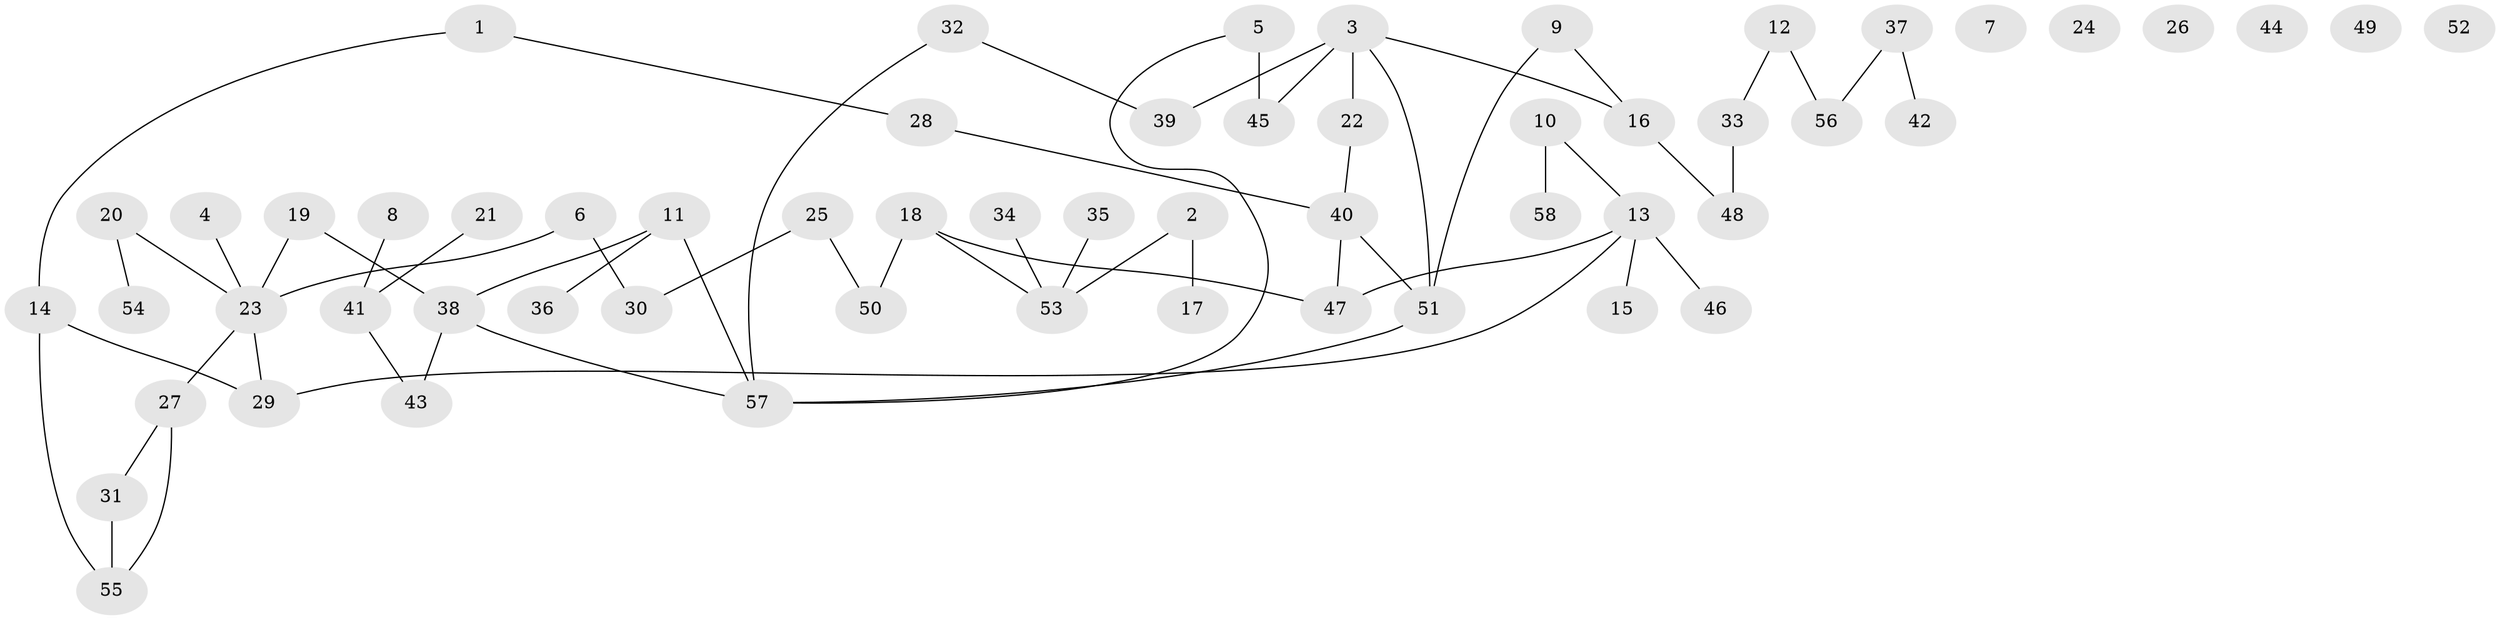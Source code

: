 // coarse degree distribution, {2: 0.275, 1: 0.325, 5: 0.075, 0: 0.15, 3: 0.125, 7: 0.025, 6: 0.025}
// Generated by graph-tools (version 1.1) at 2025/23/03/03/25 07:23:29]
// undirected, 58 vertices, 61 edges
graph export_dot {
graph [start="1"]
  node [color=gray90,style=filled];
  1;
  2;
  3;
  4;
  5;
  6;
  7;
  8;
  9;
  10;
  11;
  12;
  13;
  14;
  15;
  16;
  17;
  18;
  19;
  20;
  21;
  22;
  23;
  24;
  25;
  26;
  27;
  28;
  29;
  30;
  31;
  32;
  33;
  34;
  35;
  36;
  37;
  38;
  39;
  40;
  41;
  42;
  43;
  44;
  45;
  46;
  47;
  48;
  49;
  50;
  51;
  52;
  53;
  54;
  55;
  56;
  57;
  58;
  1 -- 14;
  1 -- 28;
  2 -- 17;
  2 -- 53;
  3 -- 16;
  3 -- 22;
  3 -- 39;
  3 -- 45;
  3 -- 51;
  4 -- 23;
  5 -- 45;
  5 -- 57;
  6 -- 23;
  6 -- 30;
  8 -- 41;
  9 -- 16;
  9 -- 51;
  10 -- 13;
  10 -- 58;
  11 -- 36;
  11 -- 38;
  11 -- 57;
  12 -- 33;
  12 -- 56;
  13 -- 15;
  13 -- 29;
  13 -- 46;
  13 -- 47;
  14 -- 29;
  14 -- 55;
  16 -- 48;
  18 -- 47;
  18 -- 50;
  18 -- 53;
  19 -- 23;
  19 -- 38;
  20 -- 23;
  20 -- 54;
  21 -- 41;
  22 -- 40;
  23 -- 27;
  23 -- 29;
  25 -- 30;
  25 -- 50;
  27 -- 31;
  27 -- 55;
  28 -- 40;
  31 -- 55;
  32 -- 39;
  32 -- 57;
  33 -- 48;
  34 -- 53;
  35 -- 53;
  37 -- 42;
  37 -- 56;
  38 -- 43;
  38 -- 57;
  40 -- 47;
  40 -- 51;
  41 -- 43;
  51 -- 57;
}
